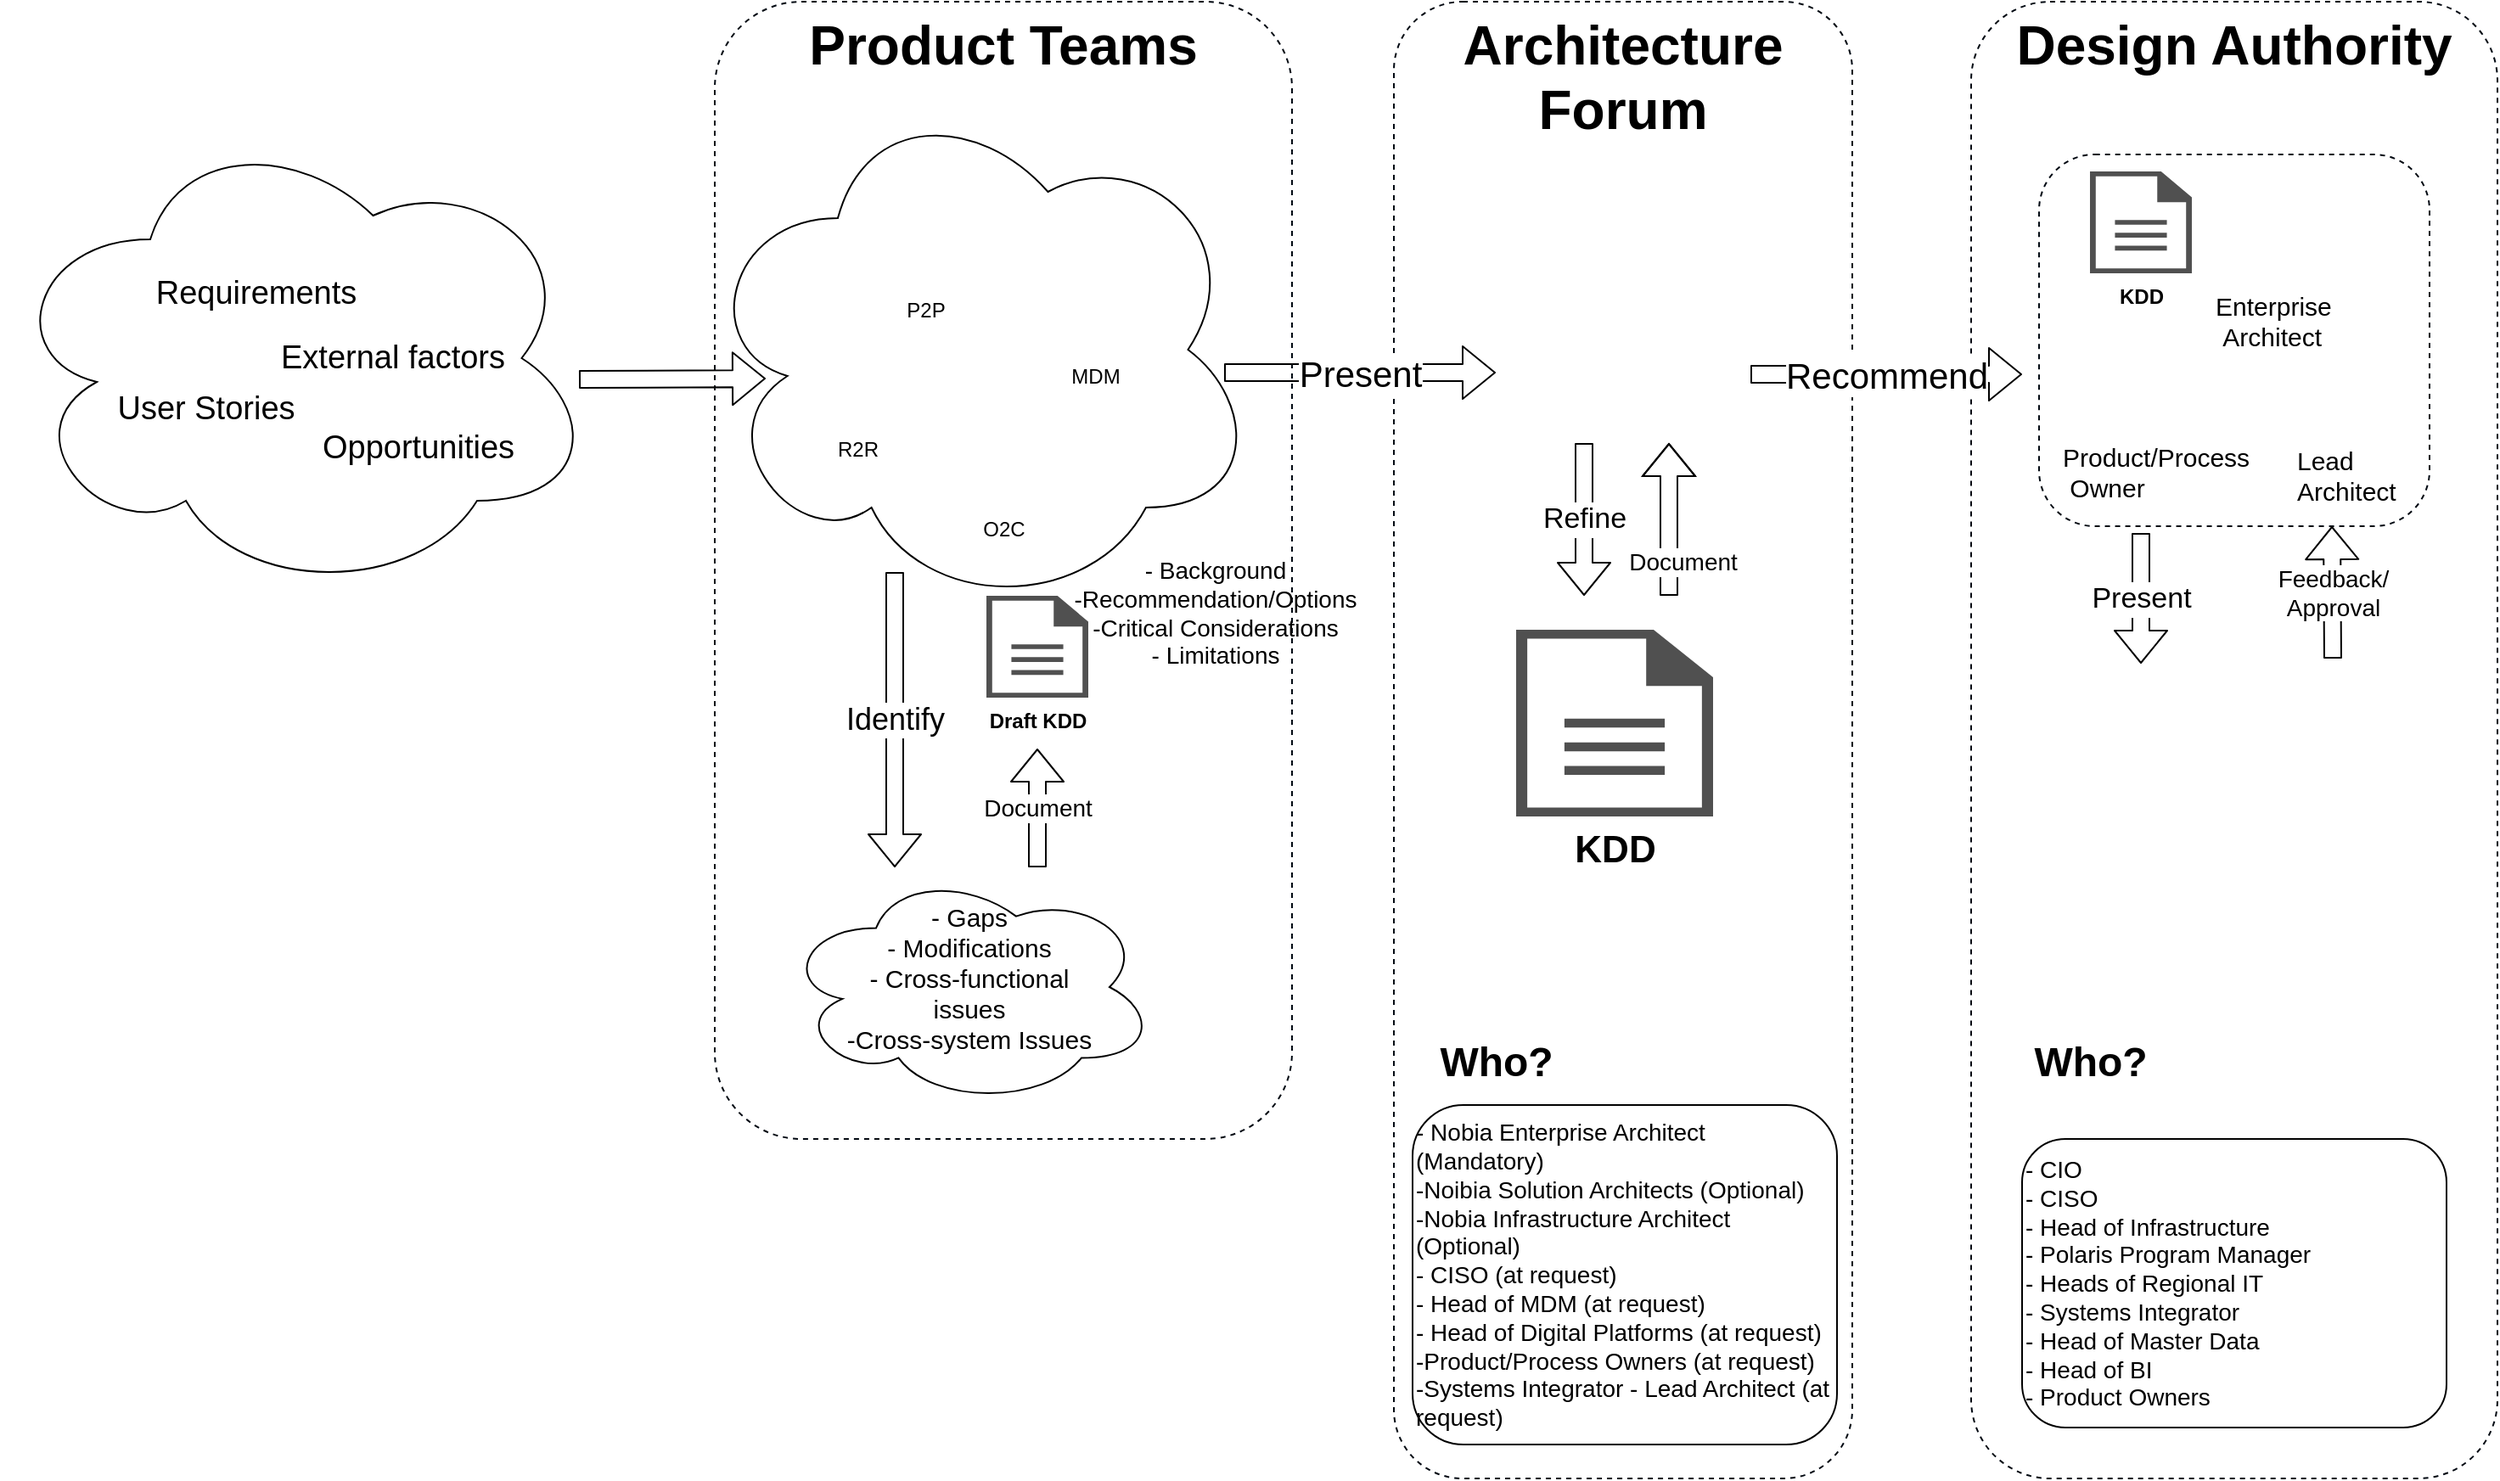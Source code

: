 <mxfile version="13.9.6" type="github" pages="7">
  <diagram id="p20fMa0RP09D1RsRWbcO" name="Overall">
    <mxGraphModel dx="2249" dy="774" grid="1" gridSize="10" guides="1" tooltips="1" connect="1" arrows="1" fold="1" page="1" pageScale="1" pageWidth="827" pageHeight="1169" math="0" shadow="0">
      <root>
        <mxCell id="0" />
        <mxCell id="1" parent="0" />
        <mxCell id="c99tLSHFBEvujxyDnCjj-26" value="&lt;b&gt;Design Authority&lt;br&gt;&lt;/b&gt;" style="rounded=1;whiteSpace=wrap;html=1;verticalAlign=top;strokeWidth=1;strokeColor=#020912;dashed=1;fontSize=32;" parent="1" vertex="1">
          <mxGeometry x="740" y="10" width="310" height="870" as="geometry" />
        </mxCell>
        <mxCell id="ARf_2Hbt-9Ad1JEPtJ1I-11" value="&lt;b&gt;&lt;br&gt;&lt;/b&gt;" style="rounded=1;whiteSpace=wrap;html=1;verticalAlign=top;strokeWidth=1;strokeColor=#020912;dashed=1;fontSize=32;" parent="1" vertex="1">
          <mxGeometry x="780" y="100" width="230" height="219" as="geometry" />
        </mxCell>
        <mxCell id="c99tLSHFBEvujxyDnCjj-24" value="&lt;b&gt;Product Teams&lt;/b&gt;" style="rounded=1;whiteSpace=wrap;html=1;verticalAlign=top;strokeWidth=1;strokeColor=#020912;dashed=1;fontSize=32;" parent="1" vertex="1">
          <mxGeometry y="10" width="340" height="670" as="geometry" />
        </mxCell>
        <mxCell id="c99tLSHFBEvujxyDnCjj-37" value="" style="ellipse;shape=cloud;whiteSpace=wrap;html=1;" parent="1" vertex="1">
          <mxGeometry x="40" y="521" width="220" height="139" as="geometry" />
        </mxCell>
        <mxCell id="c99tLSHFBEvujxyDnCjj-33" value="" style="ellipse;shape=cloud;whiteSpace=wrap;html=1;" parent="1" vertex="1">
          <mxGeometry x="-420" y="80" width="350" height="280" as="geometry" />
        </mxCell>
        <mxCell id="c99tLSHFBEvujxyDnCjj-25" value="&lt;b&gt;Architecture&lt;br&gt;Forum&lt;br&gt;&lt;/b&gt;" style="rounded=1;whiteSpace=wrap;html=1;verticalAlign=top;strokeWidth=1;strokeColor=#020912;dashed=1;fontSize=32;" parent="1" vertex="1">
          <mxGeometry x="400" y="10" width="270" height="870" as="geometry" />
        </mxCell>
        <mxCell id="c99tLSHFBEvujxyDnCjj-20" value="" style="ellipse;shape=cloud;whiteSpace=wrap;html=1;" parent="1" vertex="1">
          <mxGeometry x="-10" y="60" width="330" height="310" as="geometry" />
        </mxCell>
        <mxCell id="c99tLSHFBEvujxyDnCjj-5" value="P2P" style="shape=image;html=1;verticalAlign=top;verticalLabelPosition=bottom;labelBackgroundColor=#ffffff;imageAspect=0;aspect=fixed;image=https://cdn4.iconfinder.com/data/icons/business-660/512/17_team_group_meeting_business-128.png" parent="1" vertex="1">
          <mxGeometry x="90" y="110" width="68" height="68" as="geometry" />
        </mxCell>
        <mxCell id="c99tLSHFBEvujxyDnCjj-7" value="MDM" style="shape=image;html=1;verticalAlign=top;verticalLabelPosition=bottom;labelBackgroundColor=#ffffff;imageAspect=0;aspect=fixed;image=https://cdn4.iconfinder.com/data/icons/business-660/512/17_team_group_meeting_business-128.png" parent="1" vertex="1">
          <mxGeometry x="190" y="149" width="68" height="68" as="geometry" />
        </mxCell>
        <mxCell id="c99tLSHFBEvujxyDnCjj-8" value="O2C" style="shape=image;html=1;verticalAlign=top;verticalLabelPosition=bottom;labelBackgroundColor=#ffffff;imageAspect=0;aspect=fixed;image=https://cdn4.iconfinder.com/data/icons/business-660/512/17_team_group_meeting_business-128.png" parent="1" vertex="1">
          <mxGeometry x="136" y="239" width="68" height="68" as="geometry" />
        </mxCell>
        <mxCell id="c99tLSHFBEvujxyDnCjj-9" value="" style="shape=image;html=1;verticalAlign=top;verticalLabelPosition=bottom;labelBackgroundColor=#ffffff;imageAspect=0;aspect=fixed;image=https://cdn2.iconfinder.com/data/icons/entrepreneur-solid-high-risk-high-return/512/Teamwork-128.png" parent="1" vertex="1">
          <mxGeometry x="472" y="132" width="128" height="128" as="geometry" />
        </mxCell>
        <mxCell id="c99tLSHFBEvujxyDnCjj-12" value="Present" style="shape=flexArrow;endArrow=classic;html=1;fontSize=21;" parent="1" edge="1">
          <mxGeometry width="50" height="50" relative="1" as="geometry">
            <mxPoint x="300" y="228.5" as="sourcePoint" />
            <mxPoint x="460" y="228.5" as="targetPoint" />
          </mxGeometry>
        </mxCell>
        <mxCell id="c99tLSHFBEvujxyDnCjj-14" value="" style="shape=image;html=1;verticalAlign=top;verticalLabelPosition=bottom;labelBackgroundColor=#ffffff;imageAspect=0;aspect=fixed;image=https://cdn4.iconfinder.com/data/icons/business-660/512/12_meeting_business_office_team-128.png" parent="1" vertex="1">
          <mxGeometry x="800" y="400" width="190" height="190" as="geometry" />
        </mxCell>
        <mxCell id="c99tLSHFBEvujxyDnCjj-15" value="Recommend" style="shape=flexArrow;endArrow=classic;html=1;fontSize=21;" parent="1" edge="1">
          <mxGeometry width="50" height="50" relative="1" as="geometry">
            <mxPoint x="610" y="229.5" as="sourcePoint" />
            <mxPoint x="770" y="229.5" as="targetPoint" />
          </mxGeometry>
        </mxCell>
        <mxCell id="c99tLSHFBEvujxyDnCjj-21" value="R2R" style="shape=image;html=1;verticalAlign=top;verticalLabelPosition=bottom;labelBackgroundColor=#ffffff;imageAspect=0;aspect=fixed;image=https://cdn4.iconfinder.com/data/icons/business-660/512/17_team_group_meeting_business-128.png" parent="1" vertex="1">
          <mxGeometry x="50" y="192" width="68" height="68" as="geometry" />
        </mxCell>
        <mxCell id="c99tLSHFBEvujxyDnCjj-28" value="- Gaps&lt;br style=&quot;font-size: 15px&quot;&gt;- Modifications&lt;br style=&quot;font-size: 15px&quot;&gt;- Cross-functional issues&lt;br&gt;-Cross-system Issues" style="text;html=1;strokeColor=none;fillColor=none;align=center;verticalAlign=middle;whiteSpace=wrap;rounded=0;fontSize=15;" parent="1" vertex="1">
          <mxGeometry x="70" y="567" width="160" height="35" as="geometry" />
        </mxCell>
        <mxCell id="c99tLSHFBEvujxyDnCjj-29" value="" style="shape=flexArrow;endArrow=classic;html=1;" parent="1" edge="1">
          <mxGeometry width="50" height="50" relative="1" as="geometry">
            <mxPoint x="-80" y="232.5" as="sourcePoint" />
            <mxPoint x="30" y="232" as="targetPoint" />
          </mxGeometry>
        </mxCell>
        <mxCell id="c99tLSHFBEvujxyDnCjj-30" value="Requirements" style="text;html=1;strokeColor=none;fillColor=none;align=center;verticalAlign=middle;whiteSpace=wrap;rounded=0;fontSize=19;" parent="1" vertex="1">
          <mxGeometry x="-290" y="172" width="40" height="20" as="geometry" />
        </mxCell>
        <mxCell id="c99tLSHFBEvujxyDnCjj-34" value="Opportunities" style="text;html=1;align=center;verticalAlign=middle;resizable=0;points=[];autosize=1;fontSize=19;" parent="1" vertex="1">
          <mxGeometry x="-240" y="258" width="130" height="30" as="geometry" />
        </mxCell>
        <mxCell id="c99tLSHFBEvujxyDnCjj-35" value="User Stories" style="text;html=1;align=center;verticalAlign=middle;resizable=0;points=[];autosize=1;fontSize=19;" parent="1" vertex="1">
          <mxGeometry x="-360" y="235" width="120" height="30" as="geometry" />
        </mxCell>
        <mxCell id="c99tLSHFBEvujxyDnCjj-36" value="External factors" style="text;html=1;align=center;verticalAlign=middle;resizable=0;points=[];autosize=1;fontSize=19;" parent="1" vertex="1">
          <mxGeometry x="-265" y="205" width="150" height="30" as="geometry" />
        </mxCell>
        <mxCell id="c99tLSHFBEvujxyDnCjj-40" value="Identify" style="shape=flexArrow;endArrow=classic;html=1;fontSize=18;" parent="1" edge="1">
          <mxGeometry width="50" height="50" relative="1" as="geometry">
            <mxPoint x="106" y="346" as="sourcePoint" />
            <mxPoint x="106" y="520" as="targetPoint" />
          </mxGeometry>
        </mxCell>
        <mxCell id="c99tLSHFBEvujxyDnCjj-44" value="Document" style="shape=flexArrow;endArrow=classic;html=1;fontSize=14;" parent="1" edge="1">
          <mxGeometry width="50" height="50" relative="1" as="geometry">
            <mxPoint x="190" y="520" as="sourcePoint" />
            <mxPoint x="190" y="450" as="targetPoint" />
          </mxGeometry>
        </mxCell>
        <mxCell id="c99tLSHFBEvujxyDnCjj-50" value="&lt;b&gt;Draft KDD&lt;/b&gt;" style="pointerEvents=1;shadow=0;dashed=0;html=1;strokeColor=none;fillColor=#505050;labelPosition=center;verticalLabelPosition=bottom;verticalAlign=top;outlineConnect=0;align=center;shape=mxgraph.office.concepts.document;" parent="1" vertex="1">
          <mxGeometry x="160" y="360" width="60" height="60" as="geometry" />
        </mxCell>
        <mxCell id="c99tLSHFBEvujxyDnCjj-51" value="Refine" style="shape=flexArrow;endArrow=classic;html=1;fontSize=17;" parent="1" edge="1">
          <mxGeometry width="50" height="50" relative="1" as="geometry">
            <mxPoint x="512" y="270" as="sourcePoint" />
            <mxPoint x="512" y="360" as="targetPoint" />
          </mxGeometry>
        </mxCell>
        <mxCell id="c99tLSHFBEvujxyDnCjj-54" value="Document" style="shape=flexArrow;endArrow=classic;html=1;fontSize=14;" parent="1" edge="1">
          <mxGeometry x="-0.333" y="-13" width="50" height="50" relative="1" as="geometry">
            <mxPoint x="562" y="360" as="sourcePoint" />
            <mxPoint x="562" y="270" as="targetPoint" />
            <Array as="points">
              <mxPoint x="562" y="330" />
            </Array>
            <mxPoint x="-5" y="10" as="offset" />
          </mxGeometry>
        </mxCell>
        <mxCell id="ARf_2Hbt-9Ad1JEPtJ1I-3" value="- Background&lt;br style=&quot;font-size: 14px;&quot;&gt;-Recommendation/Options&lt;br style=&quot;font-size: 14px;&quot;&gt;-Critical Considerations&lt;br style=&quot;font-size: 14px;&quot;&gt;- Limitations" style="text;html=1;strokeColor=none;fillColor=none;align=center;verticalAlign=middle;whiteSpace=wrap;rounded=0;fontSize=14;" parent="1" vertex="1">
          <mxGeometry x="200" y="360" width="190" height="20" as="geometry" />
        </mxCell>
        <mxCell id="ARf_2Hbt-9Ad1JEPtJ1I-4" value="&lt;b style=&quot;font-size: 22px;&quot;&gt;KDD&lt;/b&gt;" style="pointerEvents=1;shadow=0;dashed=0;html=1;strokeColor=none;fillColor=#505050;labelPosition=center;verticalLabelPosition=bottom;verticalAlign=top;outlineConnect=0;align=center;shape=mxgraph.office.concepts.document;fontSize=22;" parent="1" vertex="1">
          <mxGeometry x="472" y="380" width="116" height="110" as="geometry" />
        </mxCell>
        <mxCell id="ARf_2Hbt-9Ad1JEPtJ1I-7" value="Product/Process&lt;br style=&quot;font-size: 15px;&quot;&gt;&amp;nbsp;Owner" style="shape=image;html=1;verticalAlign=top;verticalLabelPosition=bottom;labelBackgroundColor=#ffffff;imageAspect=0;aspect=fixed;image=https://cdn2.iconfinder.com/data/icons/people-80/96/Picture22-128.png;align=left;fontSize=15;" parent="1" vertex="1">
          <mxGeometry x="792" y="195" width="68" height="68" as="geometry" />
        </mxCell>
        <mxCell id="ARf_2Hbt-9Ad1JEPtJ1I-8" value="Lead&lt;br style=&quot;font-size: 15px;&quot;&gt;Architect" style="shape=image;html=1;verticalAlign=top;verticalLabelPosition=bottom;labelBackgroundColor=#ffffff;imageAspect=0;aspect=fixed;image=https://cdn2.iconfinder.com/data/icons/people-80/96/Picture22-128.png;align=left;fontSize=15;" parent="1" vertex="1">
          <mxGeometry x="930" y="197" width="68" height="68" as="geometry" />
        </mxCell>
        <mxCell id="ARf_2Hbt-9Ad1JEPtJ1I-9" value="&lt;b&gt;KDD&lt;/b&gt;" style="pointerEvents=1;shadow=0;dashed=0;html=1;strokeColor=none;fillColor=#505050;labelPosition=center;verticalLabelPosition=bottom;verticalAlign=top;outlineConnect=0;align=center;shape=mxgraph.office.concepts.document;" parent="1" vertex="1">
          <mxGeometry x="810" y="110" width="60" height="60" as="geometry" />
        </mxCell>
        <mxCell id="ARf_2Hbt-9Ad1JEPtJ1I-12" value="Present" style="shape=flexArrow;endArrow=classic;html=1;fontSize=17;" parent="1" edge="1">
          <mxGeometry width="50" height="50" relative="1" as="geometry">
            <mxPoint x="840" y="323" as="sourcePoint" />
            <mxPoint x="840" y="400" as="targetPoint" />
          </mxGeometry>
        </mxCell>
        <mxCell id="ARf_2Hbt-9Ad1JEPtJ1I-13" value="Feedback/&lt;br&gt;Approval" style="shape=flexArrow;endArrow=classic;html=1;entryX=0.75;entryY=1;entryDx=0;entryDy=0;fontSize=14;" parent="1" target="ARf_2Hbt-9Ad1JEPtJ1I-11" edge="1">
          <mxGeometry width="50" height="50" relative="1" as="geometry">
            <mxPoint x="953" y="397" as="sourcePoint" />
            <mxPoint x="850" y="410" as="targetPoint" />
          </mxGeometry>
        </mxCell>
        <mxCell id="0OhkkFMMhTjVs_0uCOOg-1" value="Enterprise&lt;br&gt;&amp;nbsp;Architect" style="shape=image;html=1;verticalAlign=top;verticalLabelPosition=bottom;labelBackgroundColor=#ffffff;imageAspect=0;aspect=fixed;image=https://cdn2.iconfinder.com/data/icons/people-80/96/Picture22-128.png;align=left;fontSize=15;" parent="1" vertex="1">
          <mxGeometry x="882" y="106" width="68" height="68" as="geometry" />
        </mxCell>
        <mxCell id="0OhkkFMMhTjVs_0uCOOg-2" value="- Nobia Enterprise Architect (Mandatory)&lt;br&gt;-Noibia Solution Architects (Optional)&lt;br&gt;-Nobia Infrastructure Architect (Optional)&lt;br&gt;- CISO (at request)&lt;br&gt;- Head of MDM (at request)&lt;br&gt;- Head of Digital Platforms (at request)&lt;br&gt;-Product/Process Owners (at request)&lt;br&gt;-Systems Integrator - Lead Architect (at request)" style="rounded=1;whiteSpace=wrap;html=1;fontSize=14;align=left;" parent="1" vertex="1">
          <mxGeometry x="411" y="660" width="250" height="200" as="geometry" />
        </mxCell>
        <mxCell id="0OhkkFMMhTjVs_0uCOOg-3" value="Who?" style="text;html=1;align=center;verticalAlign=middle;resizable=0;points=[];autosize=1;fontSize=24;fontStyle=1" parent="1" vertex="1">
          <mxGeometry x="420" y="620" width="80" height="30" as="geometry" />
        </mxCell>
        <mxCell id="0OhkkFMMhTjVs_0uCOOg-4" value="- CIO&lt;br&gt;- CISO&amp;nbsp;&lt;br&gt;- Head of Infrastructure&lt;br&gt;- Polaris Program Manager&lt;br&gt;- Heads of Regional IT&lt;br&gt;- Systems Integrator&lt;br&gt;- Head of Master Data&lt;br&gt;- Head of BI&lt;br&gt;- Product Owners" style="rounded=1;whiteSpace=wrap;html=1;fontSize=14;align=left;" parent="1" vertex="1">
          <mxGeometry x="770" y="680" width="250" height="170" as="geometry" />
        </mxCell>
        <mxCell id="0OhkkFMMhTjVs_0uCOOg-5" value="Who?" style="text;html=1;align=center;verticalAlign=middle;resizable=0;points=[];autosize=1;fontSize=24;fontStyle=1" parent="1" vertex="1">
          <mxGeometry x="770" y="620" width="80" height="30" as="geometry" />
        </mxCell>
      </root>
    </mxGraphModel>
  </diagram>
  <diagram name="DA" id="npPlVVGVC8gvojWzI7Bi">
    <mxGraphModel dx="1422" dy="774" grid="1" gridSize="10" guides="1" tooltips="1" connect="1" arrows="1" fold="1" page="1" pageScale="1" pageWidth="827" pageHeight="1169" math="0" shadow="0">
      <root>
        <mxCell id="90E6TClhRa6mLpljwidf-0" />
        <mxCell id="90E6TClhRa6mLpljwidf-1" parent="90E6TClhRa6mLpljwidf-0" />
        <mxCell id="90E6TClhRa6mLpljwidf-2" value="&lt;b&gt;Design Authority&lt;br&gt;&lt;/b&gt;" style="rounded=1;whiteSpace=wrap;html=1;verticalAlign=top;strokeWidth=1;strokeColor=#020912;dashed=1;fontSize=32;" vertex="1" parent="90E6TClhRa6mLpljwidf-1">
          <mxGeometry x="740" y="10" width="310" height="870" as="geometry" />
        </mxCell>
        <mxCell id="90E6TClhRa6mLpljwidf-3" value="&lt;b&gt;&lt;br&gt;&lt;/b&gt;" style="rounded=1;whiteSpace=wrap;html=1;verticalAlign=top;strokeWidth=1;strokeColor=#020912;dashed=1;fontSize=32;" vertex="1" parent="90E6TClhRa6mLpljwidf-1">
          <mxGeometry x="780" y="100" width="230" height="219" as="geometry" />
        </mxCell>
        <mxCell id="90E6TClhRa6mLpljwidf-7" value="&lt;b&gt;Architecture&lt;br&gt;Forum&lt;br&gt;&lt;/b&gt;" style="rounded=1;whiteSpace=wrap;html=1;verticalAlign=top;strokeWidth=1;strokeColor=#020912;dashed=1;fontSize=32;" vertex="1" parent="90E6TClhRa6mLpljwidf-1">
          <mxGeometry x="400" y="10" width="270" height="300" as="geometry" />
        </mxCell>
        <mxCell id="90E6TClhRa6mLpljwidf-12" value="" style="shape=image;html=1;verticalAlign=top;verticalLabelPosition=bottom;labelBackgroundColor=#ffffff;imageAspect=0;aspect=fixed;image=https://cdn2.iconfinder.com/data/icons/entrepreneur-solid-high-risk-high-return/512/Teamwork-128.png" vertex="1" parent="90E6TClhRa6mLpljwidf-1">
          <mxGeometry x="472" y="132" width="128" height="128" as="geometry" />
        </mxCell>
        <mxCell id="90E6TClhRa6mLpljwidf-14" value="" style="shape=image;html=1;verticalAlign=top;verticalLabelPosition=bottom;labelBackgroundColor=#ffffff;imageAspect=0;aspect=fixed;image=https://cdn4.iconfinder.com/data/icons/business-660/512/12_meeting_business_office_team-128.png" vertex="1" parent="90E6TClhRa6mLpljwidf-1">
          <mxGeometry x="800" y="400" width="190" height="190" as="geometry" />
        </mxCell>
        <mxCell id="90E6TClhRa6mLpljwidf-15" value="Recommend" style="shape=flexArrow;endArrow=classic;html=1;fontSize=21;" edge="1" parent="90E6TClhRa6mLpljwidf-1">
          <mxGeometry width="50" height="50" relative="1" as="geometry">
            <mxPoint x="610" y="229.5" as="sourcePoint" />
            <mxPoint x="770" y="229.5" as="targetPoint" />
          </mxGeometry>
        </mxCell>
        <mxCell id="90E6TClhRa6mLpljwidf-30" value="Product/Process&lt;br style=&quot;font-size: 15px;&quot;&gt;&amp;nbsp;Owner" style="shape=image;html=1;verticalAlign=top;verticalLabelPosition=bottom;labelBackgroundColor=#ffffff;imageAspect=0;aspect=fixed;image=https://cdn2.iconfinder.com/data/icons/people-80/96/Picture22-128.png;align=left;fontSize=15;" vertex="1" parent="90E6TClhRa6mLpljwidf-1">
          <mxGeometry x="792" y="195" width="68" height="68" as="geometry" />
        </mxCell>
        <mxCell id="90E6TClhRa6mLpljwidf-31" value="Lead&lt;br style=&quot;font-size: 15px;&quot;&gt;Architect" style="shape=image;html=1;verticalAlign=top;verticalLabelPosition=bottom;labelBackgroundColor=#ffffff;imageAspect=0;aspect=fixed;image=https://cdn2.iconfinder.com/data/icons/people-80/96/Picture22-128.png;align=left;fontSize=15;" vertex="1" parent="90E6TClhRa6mLpljwidf-1">
          <mxGeometry x="930" y="197" width="68" height="68" as="geometry" />
        </mxCell>
        <mxCell id="90E6TClhRa6mLpljwidf-32" value="&lt;b&gt;KDD&lt;/b&gt;" style="pointerEvents=1;shadow=0;dashed=0;html=1;strokeColor=none;fillColor=#505050;labelPosition=center;verticalLabelPosition=bottom;verticalAlign=top;outlineConnect=0;align=center;shape=mxgraph.office.concepts.document;" vertex="1" parent="90E6TClhRa6mLpljwidf-1">
          <mxGeometry x="810" y="110" width="60" height="60" as="geometry" />
        </mxCell>
        <mxCell id="90E6TClhRa6mLpljwidf-33" value="Present" style="shape=flexArrow;endArrow=classic;html=1;fontSize=17;" edge="1" parent="90E6TClhRa6mLpljwidf-1">
          <mxGeometry width="50" height="50" relative="1" as="geometry">
            <mxPoint x="840" y="323" as="sourcePoint" />
            <mxPoint x="840" y="400" as="targetPoint" />
          </mxGeometry>
        </mxCell>
        <mxCell id="90E6TClhRa6mLpljwidf-34" value="Feedback/&lt;br&gt;Approval" style="shape=flexArrow;endArrow=classic;html=1;entryX=0.75;entryY=1;entryDx=0;entryDy=0;fontSize=14;" edge="1" parent="90E6TClhRa6mLpljwidf-1" target="90E6TClhRa6mLpljwidf-3">
          <mxGeometry width="50" height="50" relative="1" as="geometry">
            <mxPoint x="953" y="397" as="sourcePoint" />
            <mxPoint x="850" y="410" as="targetPoint" />
          </mxGeometry>
        </mxCell>
        <mxCell id="90E6TClhRa6mLpljwidf-35" value="Enterprise&lt;br&gt;&amp;nbsp;Architect" style="shape=image;html=1;verticalAlign=top;verticalLabelPosition=bottom;labelBackgroundColor=#ffffff;imageAspect=0;aspect=fixed;image=https://cdn2.iconfinder.com/data/icons/people-80/96/Picture22-128.png;align=left;fontSize=15;" vertex="1" parent="90E6TClhRa6mLpljwidf-1">
          <mxGeometry x="882" y="106" width="68" height="68" as="geometry" />
        </mxCell>
        <mxCell id="90E6TClhRa6mLpljwidf-38" value="- CIO&lt;br&gt;- CISO&amp;nbsp;&lt;br&gt;- Head of Infrastructure&lt;br&gt;- Polaris Program Manager&lt;br&gt;- Heads of Regional IT&lt;br&gt;- Systems Integrator&lt;br&gt;- Head of Master Data&lt;br&gt;- Head of BI&lt;br&gt;- Product Owners" style="rounded=1;whiteSpace=wrap;html=1;fontSize=14;align=left;" vertex="1" parent="90E6TClhRa6mLpljwidf-1">
          <mxGeometry x="770" y="680" width="250" height="170" as="geometry" />
        </mxCell>
        <mxCell id="90E6TClhRa6mLpljwidf-39" value="Who?" style="text;html=1;align=center;verticalAlign=middle;resizable=0;points=[];autosize=1;fontSize=24;fontStyle=1" vertex="1" parent="90E6TClhRa6mLpljwidf-1">
          <mxGeometry x="770" y="620" width="80" height="30" as="geometry" />
        </mxCell>
      </root>
    </mxGraphModel>
  </diagram>
  <diagram name="Architecture Forum" id="BOitVH5EG3pJBqvGLq6d">
    <mxGraphModel dx="2249" dy="774" grid="1" gridSize="10" guides="1" tooltips="1" connect="1" arrows="1" fold="1" page="1" pageScale="1" pageWidth="827" pageHeight="1169" math="0" shadow="0">
      <root>
        <mxCell id="QH_epvFOXvMfQ3F0n1xM-0" />
        <mxCell id="QH_epvFOXvMfQ3F0n1xM-1" parent="QH_epvFOXvMfQ3F0n1xM-0" />
        <mxCell id="QH_epvFOXvMfQ3F0n1xM-4" value="&lt;b&gt;Product Teams&lt;/b&gt;" style="rounded=1;whiteSpace=wrap;html=1;verticalAlign=top;strokeWidth=1;strokeColor=#020912;dashed=1;fontSize=32;" vertex="1" parent="QH_epvFOXvMfQ3F0n1xM-1">
          <mxGeometry y="10" width="340" height="400" as="geometry" />
        </mxCell>
        <mxCell id="QH_epvFOXvMfQ3F0n1xM-7" value="&lt;b&gt;Architecture&lt;br&gt;Forum&lt;br&gt;&lt;/b&gt;" style="rounded=1;whiteSpace=wrap;html=1;verticalAlign=top;strokeWidth=1;strokeColor=#020912;dashed=1;fontSize=32;" vertex="1" parent="QH_epvFOXvMfQ3F0n1xM-1">
          <mxGeometry x="400" y="10" width="270" height="790" as="geometry" />
        </mxCell>
        <mxCell id="QH_epvFOXvMfQ3F0n1xM-8" value="" style="ellipse;shape=cloud;whiteSpace=wrap;html=1;" vertex="1" parent="QH_epvFOXvMfQ3F0n1xM-1">
          <mxGeometry x="-10" y="60" width="330" height="310" as="geometry" />
        </mxCell>
        <mxCell id="QH_epvFOXvMfQ3F0n1xM-9" value="P2P" style="shape=image;html=1;verticalAlign=top;verticalLabelPosition=bottom;labelBackgroundColor=#ffffff;imageAspect=0;aspect=fixed;image=https://cdn4.iconfinder.com/data/icons/business-660/512/17_team_group_meeting_business-128.png" vertex="1" parent="QH_epvFOXvMfQ3F0n1xM-1">
          <mxGeometry x="90" y="110" width="68" height="68" as="geometry" />
        </mxCell>
        <mxCell id="QH_epvFOXvMfQ3F0n1xM-10" value="MDM" style="shape=image;html=1;verticalAlign=top;verticalLabelPosition=bottom;labelBackgroundColor=#ffffff;imageAspect=0;aspect=fixed;image=https://cdn4.iconfinder.com/data/icons/business-660/512/17_team_group_meeting_business-128.png" vertex="1" parent="QH_epvFOXvMfQ3F0n1xM-1">
          <mxGeometry x="190" y="149" width="68" height="68" as="geometry" />
        </mxCell>
        <mxCell id="QH_epvFOXvMfQ3F0n1xM-11" value="O2C" style="shape=image;html=1;verticalAlign=top;verticalLabelPosition=bottom;labelBackgroundColor=#ffffff;imageAspect=0;aspect=fixed;image=https://cdn4.iconfinder.com/data/icons/business-660/512/17_team_group_meeting_business-128.png" vertex="1" parent="QH_epvFOXvMfQ3F0n1xM-1">
          <mxGeometry x="136" y="239" width="68" height="68" as="geometry" />
        </mxCell>
        <mxCell id="QH_epvFOXvMfQ3F0n1xM-12" value="" style="shape=image;html=1;verticalAlign=top;verticalLabelPosition=bottom;labelBackgroundColor=#ffffff;imageAspect=0;aspect=fixed;image=https://cdn2.iconfinder.com/data/icons/entrepreneur-solid-high-risk-high-return/512/Teamwork-128.png" vertex="1" parent="QH_epvFOXvMfQ3F0n1xM-1">
          <mxGeometry x="472" y="132" width="128" height="128" as="geometry" />
        </mxCell>
        <mxCell id="QH_epvFOXvMfQ3F0n1xM-13" value="Present" style="shape=flexArrow;endArrow=classic;html=1;fontSize=21;" edge="1" parent="QH_epvFOXvMfQ3F0n1xM-1">
          <mxGeometry width="50" height="50" relative="1" as="geometry">
            <mxPoint x="300" y="228.5" as="sourcePoint" />
            <mxPoint x="460" y="228.5" as="targetPoint" />
          </mxGeometry>
        </mxCell>
        <mxCell id="QH_epvFOXvMfQ3F0n1xM-16" value="R2R" style="shape=image;html=1;verticalAlign=top;verticalLabelPosition=bottom;labelBackgroundColor=#ffffff;imageAspect=0;aspect=fixed;image=https://cdn4.iconfinder.com/data/icons/business-660/512/17_team_group_meeting_business-128.png" vertex="1" parent="QH_epvFOXvMfQ3F0n1xM-1">
          <mxGeometry x="50" y="192" width="68" height="68" as="geometry" />
        </mxCell>
        <mxCell id="QH_epvFOXvMfQ3F0n1xM-25" value="&lt;b&gt;Draft KDD&lt;/b&gt;" style="pointerEvents=1;shadow=0;dashed=0;html=1;strokeColor=none;fillColor=#505050;labelPosition=center;verticalLabelPosition=bottom;verticalAlign=top;outlineConnect=0;align=center;shape=mxgraph.office.concepts.document;" vertex="1" parent="QH_epvFOXvMfQ3F0n1xM-1">
          <mxGeometry x="300" y="137" width="60" height="60" as="geometry" />
        </mxCell>
        <mxCell id="QH_epvFOXvMfQ3F0n1xM-26" value="Refine" style="shape=flexArrow;endArrow=classic;html=1;fontSize=17;" edge="1" parent="QH_epvFOXvMfQ3F0n1xM-1">
          <mxGeometry width="50" height="50" relative="1" as="geometry">
            <mxPoint x="512" y="270" as="sourcePoint" />
            <mxPoint x="512" y="360" as="targetPoint" />
          </mxGeometry>
        </mxCell>
        <mxCell id="QH_epvFOXvMfQ3F0n1xM-27" value="Document" style="shape=flexArrow;endArrow=classic;html=1;fontSize=14;" edge="1" parent="QH_epvFOXvMfQ3F0n1xM-1">
          <mxGeometry x="-0.333" y="-13" width="50" height="50" relative="1" as="geometry">
            <mxPoint x="562" y="360" as="sourcePoint" />
            <mxPoint x="562" y="270" as="targetPoint" />
            <Array as="points">
              <mxPoint x="562" y="330" />
            </Array>
            <mxPoint x="-5" y="10" as="offset" />
          </mxGeometry>
        </mxCell>
        <mxCell id="QH_epvFOXvMfQ3F0n1xM-29" value="&lt;b style=&quot;font-size: 22px;&quot;&gt;KDD&lt;/b&gt;" style="pointerEvents=1;shadow=0;dashed=0;html=1;strokeColor=none;fillColor=#505050;labelPosition=center;verticalLabelPosition=bottom;verticalAlign=top;outlineConnect=0;align=center;shape=mxgraph.office.concepts.document;fontSize=22;" vertex="1" parent="QH_epvFOXvMfQ3F0n1xM-1">
          <mxGeometry x="472" y="380" width="116" height="110" as="geometry" />
        </mxCell>
        <mxCell id="QH_epvFOXvMfQ3F0n1xM-36" value="- Nobia Enterprise Architect (Mandatory)&lt;br&gt;-Noibia Solution Architects (Optional)&lt;br&gt;-Nobia Infrastructure Architect (Optional)&lt;br&gt;- CISO (at request)&lt;br&gt;- Head of MDM (at request)&lt;br&gt;- Head of Digital Platforms (at request)&lt;br&gt;-Product/Process Owners (at request)&lt;br&gt;-Systems Integrator - Lead Architect (at request)" style="rounded=1;whiteSpace=wrap;html=1;fontSize=14;align=left;" vertex="1" parent="QH_epvFOXvMfQ3F0n1xM-1">
          <mxGeometry x="410" y="570" width="250" height="200" as="geometry" />
        </mxCell>
        <mxCell id="QH_epvFOXvMfQ3F0n1xM-37" value="Who?" style="text;html=1;align=center;verticalAlign=middle;resizable=0;points=[];autosize=1;fontSize=24;fontStyle=1" vertex="1" parent="QH_epvFOXvMfQ3F0n1xM-1">
          <mxGeometry x="414" y="530" width="80" height="30" as="geometry" />
        </mxCell>
      </root>
    </mxGraphModel>
  </diagram>
  <diagram name="Product Teams" id="099WtRSie5R1-pHzUrGq">
    <mxGraphModel dx="2489" dy="774" grid="1" gridSize="10" guides="1" tooltips="1" connect="1" arrows="1" fold="1" page="1" pageScale="1" pageWidth="827" pageHeight="1169" math="0" shadow="0">
      <root>
        <mxCell id="w9mMeY8VKFgYGcu_L2-A-0" />
        <mxCell id="w9mMeY8VKFgYGcu_L2-A-1" parent="w9mMeY8VKFgYGcu_L2-A-0" />
        <mxCell id="w9mMeY8VKFgYGcu_L2-A-4" value="&lt;b&gt;Product Teams&lt;/b&gt;" style="rounded=1;whiteSpace=wrap;html=1;verticalAlign=top;strokeWidth=1;strokeColor=#020912;dashed=1;fontSize=32;" vertex="1" parent="w9mMeY8VKFgYGcu_L2-A-1">
          <mxGeometry y="10" width="340" height="670" as="geometry" />
        </mxCell>
        <mxCell id="w9mMeY8VKFgYGcu_L2-A-8" value="" style="ellipse;shape=cloud;whiteSpace=wrap;html=1;" vertex="1" parent="w9mMeY8VKFgYGcu_L2-A-1">
          <mxGeometry x="-10" y="60" width="330" height="310" as="geometry" />
        </mxCell>
        <mxCell id="w9mMeY8VKFgYGcu_L2-A-9" value="P2P" style="shape=image;html=1;verticalAlign=top;verticalLabelPosition=bottom;labelBackgroundColor=#ffffff;imageAspect=0;aspect=fixed;image=https://cdn4.iconfinder.com/data/icons/business-660/512/17_team_group_meeting_business-128.png" vertex="1" parent="w9mMeY8VKFgYGcu_L2-A-1">
          <mxGeometry x="90" y="110" width="68" height="68" as="geometry" />
        </mxCell>
        <mxCell id="w9mMeY8VKFgYGcu_L2-A-10" value="MDM" style="shape=image;html=1;verticalAlign=top;verticalLabelPosition=bottom;labelBackgroundColor=#ffffff;imageAspect=0;aspect=fixed;image=https://cdn4.iconfinder.com/data/icons/business-660/512/17_team_group_meeting_business-128.png" vertex="1" parent="w9mMeY8VKFgYGcu_L2-A-1">
          <mxGeometry x="190" y="149" width="68" height="68" as="geometry" />
        </mxCell>
        <mxCell id="w9mMeY8VKFgYGcu_L2-A-11" value="O2C" style="shape=image;html=1;verticalAlign=top;verticalLabelPosition=bottom;labelBackgroundColor=#ffffff;imageAspect=0;aspect=fixed;image=https://cdn4.iconfinder.com/data/icons/business-660/512/17_team_group_meeting_business-128.png" vertex="1" parent="w9mMeY8VKFgYGcu_L2-A-1">
          <mxGeometry x="136" y="239" width="68" height="68" as="geometry" />
        </mxCell>
        <mxCell id="w9mMeY8VKFgYGcu_L2-A-16" value="R2R" style="shape=image;html=1;verticalAlign=top;verticalLabelPosition=bottom;labelBackgroundColor=#ffffff;imageAspect=0;aspect=fixed;image=https://cdn4.iconfinder.com/data/icons/business-660/512/17_team_group_meeting_business-128.png" vertex="1" parent="w9mMeY8VKFgYGcu_L2-A-1">
          <mxGeometry x="50" y="192" width="68" height="68" as="geometry" />
        </mxCell>
        <mxCell id="w9mMeY8VKFgYGcu_L2-A-17" value="- Gaps&lt;br style=&quot;font-size: 15px&quot;&gt;- Modifications&lt;br style=&quot;font-size: 15px&quot;&gt;- Cross-functional issues&lt;br&gt;-Cross-system Issues" style="text;html=1;strokeColor=none;fillColor=none;align=center;verticalAlign=middle;whiteSpace=wrap;rounded=0;fontSize=15;" vertex="1" parent="w9mMeY8VKFgYGcu_L2-A-1">
          <mxGeometry x="160" y="583" width="160" height="35" as="geometry" />
        </mxCell>
        <mxCell id="w9mMeY8VKFgYGcu_L2-A-23" value="Document" style="shape=flexArrow;endArrow=classic;html=1;fontSize=18;" edge="1" parent="w9mMeY8VKFgYGcu_L2-A-1">
          <mxGeometry width="50" height="50" relative="1" as="geometry">
            <mxPoint x="106" y="346" as="sourcePoint" />
            <mxPoint x="106" y="520" as="targetPoint" />
          </mxGeometry>
        </mxCell>
        <mxCell id="w9mMeY8VKFgYGcu_L2-A-24" value="Document" style="shape=flexArrow;endArrow=classic;html=1;fontSize=14;" edge="1" parent="w9mMeY8VKFgYGcu_L2-A-1">
          <mxGeometry width="50" height="50" relative="1" as="geometry">
            <mxPoint x="190" y="520" as="sourcePoint" />
            <mxPoint x="190" y="450" as="targetPoint" />
          </mxGeometry>
        </mxCell>
        <mxCell id="w9mMeY8VKFgYGcu_L2-A-25" value="&lt;b&gt;Draft KDD&lt;/b&gt;" style="pointerEvents=1;shadow=0;dashed=0;html=1;strokeColor=none;fillColor=#505050;labelPosition=center;verticalLabelPosition=bottom;verticalAlign=top;outlineConnect=0;align=center;shape=mxgraph.office.concepts.document;" vertex="1" parent="w9mMeY8VKFgYGcu_L2-A-1">
          <mxGeometry x="160" y="360" width="60" height="60" as="geometry" />
        </mxCell>
        <mxCell id="w9mMeY8VKFgYGcu_L2-A-28" value="- Background&lt;br style=&quot;font-size: 14px;&quot;&gt;-Recommendation/Options&lt;br style=&quot;font-size: 14px;&quot;&gt;-Critical Considerations&lt;br style=&quot;font-size: 14px;&quot;&gt;- Limitations" style="text;html=1;strokeColor=none;fillColor=none;align=center;verticalAlign=middle;whiteSpace=wrap;rounded=0;fontSize=14;" vertex="1" parent="w9mMeY8VKFgYGcu_L2-A-1">
          <mxGeometry x="200" y="360" width="200" height="20" as="geometry" />
        </mxCell>
        <mxCell id="w9mMeY8VKFgYGcu_L2-A-43" value="Decision Log" style="shape=datastore;whiteSpace=wrap;html=1;" vertex="1" parent="w9mMeY8VKFgYGcu_L2-A-1">
          <mxGeometry x="48" y="520" width="110" height="98" as="geometry" />
        </mxCell>
      </root>
    </mxGraphModel>
  </diagram>
  <diagram name="Process" id="Z_CHU5V8lkBAndkOCjb0">
    <mxGraphModel dx="2489" dy="774" grid="1" gridSize="10" guides="1" tooltips="1" connect="1" arrows="1" fold="1" page="1" pageScale="1" pageWidth="827" pageHeight="1169" math="0" shadow="0">
      <root>
        <mxCell id="rdhEyoai0Fe_zNciIaCp-0" />
        <mxCell id="rdhEyoai0Fe_zNciIaCp-1" parent="rdhEyoai0Fe_zNciIaCp-0" />
        <mxCell id="rdhEyoai0Fe_zNciIaCp-2" value="&lt;b&gt;Design Authority&lt;br&gt;&lt;/b&gt;" style="rounded=1;whiteSpace=wrap;html=1;verticalAlign=top;strokeWidth=1;strokeColor=#020912;dashed=1;fontSize=32;" vertex="1" parent="rdhEyoai0Fe_zNciIaCp-1">
          <mxGeometry x="740" y="10" width="310" height="380" as="geometry" />
        </mxCell>
        <mxCell id="rdhEyoai0Fe_zNciIaCp-4" value="&lt;b&gt;Product Teams&lt;/b&gt;" style="rounded=1;whiteSpace=wrap;html=1;verticalAlign=top;strokeWidth=1;strokeColor=#020912;dashed=1;fontSize=32;" vertex="1" parent="rdhEyoai0Fe_zNciIaCp-1">
          <mxGeometry x="-10" y="10" width="340" height="380" as="geometry" />
        </mxCell>
        <mxCell id="rdhEyoai0Fe_zNciIaCp-6" value="" style="ellipse;shape=cloud;whiteSpace=wrap;html=1;" vertex="1" parent="rdhEyoai0Fe_zNciIaCp-1">
          <mxGeometry x="-420" y="80" width="350" height="280" as="geometry" />
        </mxCell>
        <mxCell id="rdhEyoai0Fe_zNciIaCp-7" value="&lt;b&gt;Architecture&lt;br&gt;Forum&lt;br&gt;&lt;/b&gt;" style="rounded=1;whiteSpace=wrap;html=1;verticalAlign=top;strokeWidth=1;strokeColor=#020912;dashed=1;fontSize=32;" vertex="1" parent="rdhEyoai0Fe_zNciIaCp-1">
          <mxGeometry x="370" y="10" width="320" height="380" as="geometry" />
        </mxCell>
        <mxCell id="rdhEyoai0Fe_zNciIaCp-8" value="" style="ellipse;shape=cloud;whiteSpace=wrap;html=1;" vertex="1" parent="rdhEyoai0Fe_zNciIaCp-1">
          <mxGeometry x="-10" y="60" width="330" height="310" as="geometry" />
        </mxCell>
        <mxCell id="rdhEyoai0Fe_zNciIaCp-9" value="P2P" style="shape=image;html=1;verticalAlign=top;verticalLabelPosition=bottom;labelBackgroundColor=#ffffff;imageAspect=0;aspect=fixed;image=https://cdn4.iconfinder.com/data/icons/business-660/512/17_team_group_meeting_business-128.png" vertex="1" parent="rdhEyoai0Fe_zNciIaCp-1">
          <mxGeometry x="90" y="110" width="68" height="68" as="geometry" />
        </mxCell>
        <mxCell id="rdhEyoai0Fe_zNciIaCp-10" value="MDM" style="shape=image;html=1;verticalAlign=top;verticalLabelPosition=bottom;labelBackgroundColor=#ffffff;imageAspect=0;aspect=fixed;image=https://cdn4.iconfinder.com/data/icons/business-660/512/17_team_group_meeting_business-128.png" vertex="1" parent="rdhEyoai0Fe_zNciIaCp-1">
          <mxGeometry x="190" y="149" width="68" height="68" as="geometry" />
        </mxCell>
        <mxCell id="rdhEyoai0Fe_zNciIaCp-11" value="O2C" style="shape=image;html=1;verticalAlign=top;verticalLabelPosition=bottom;labelBackgroundColor=#ffffff;imageAspect=0;aspect=fixed;image=https://cdn4.iconfinder.com/data/icons/business-660/512/17_team_group_meeting_business-128.png" vertex="1" parent="rdhEyoai0Fe_zNciIaCp-1">
          <mxGeometry x="136" y="239" width="68" height="68" as="geometry" />
        </mxCell>
        <mxCell id="rdhEyoai0Fe_zNciIaCp-12" value="" style="shape=image;html=1;verticalAlign=top;verticalLabelPosition=bottom;labelBackgroundColor=#ffffff;imageAspect=0;aspect=fixed;image=https://cdn2.iconfinder.com/data/icons/entrepreneur-solid-high-risk-high-return/512/Teamwork-128.png" vertex="1" parent="rdhEyoai0Fe_zNciIaCp-1">
          <mxGeometry x="472" y="132" width="128" height="128" as="geometry" />
        </mxCell>
        <mxCell id="rdhEyoai0Fe_zNciIaCp-13" value="Present" style="shape=flexArrow;endArrow=classic;html=1;fontSize=21;" edge="1" parent="rdhEyoai0Fe_zNciIaCp-1">
          <mxGeometry width="50" height="50" relative="1" as="geometry">
            <mxPoint x="300" y="228.5" as="sourcePoint" />
            <mxPoint x="460" y="228.5" as="targetPoint" />
          </mxGeometry>
        </mxCell>
        <mxCell id="rdhEyoai0Fe_zNciIaCp-14" value="" style="shape=image;html=1;verticalAlign=top;verticalLabelPosition=bottom;labelBackgroundColor=#ffffff;imageAspect=0;aspect=fixed;image=https://cdn4.iconfinder.com/data/icons/business-660/512/12_meeting_business_office_team-128.png" vertex="1" parent="rdhEyoai0Fe_zNciIaCp-1">
          <mxGeometry x="800" y="120" width="190" height="190" as="geometry" />
        </mxCell>
        <mxCell id="rdhEyoai0Fe_zNciIaCp-15" value="Recommend" style="shape=flexArrow;endArrow=classic;html=1;fontSize=21;" edge="1" parent="rdhEyoai0Fe_zNciIaCp-1">
          <mxGeometry width="50" height="50" relative="1" as="geometry">
            <mxPoint x="610" y="229.5" as="sourcePoint" />
            <mxPoint x="770" y="229.5" as="targetPoint" />
          </mxGeometry>
        </mxCell>
        <mxCell id="rdhEyoai0Fe_zNciIaCp-16" value="R2R" style="shape=image;html=1;verticalAlign=top;verticalLabelPosition=bottom;labelBackgroundColor=#ffffff;imageAspect=0;aspect=fixed;image=https://cdn4.iconfinder.com/data/icons/business-660/512/17_team_group_meeting_business-128.png" vertex="1" parent="rdhEyoai0Fe_zNciIaCp-1">
          <mxGeometry x="50" y="192" width="68" height="68" as="geometry" />
        </mxCell>
        <mxCell id="rdhEyoai0Fe_zNciIaCp-18" value="" style="shape=flexArrow;endArrow=classic;html=1;" edge="1" parent="rdhEyoai0Fe_zNciIaCp-1">
          <mxGeometry width="50" height="50" relative="1" as="geometry">
            <mxPoint x="-80" y="232.5" as="sourcePoint" />
            <mxPoint x="30" y="232" as="targetPoint" />
          </mxGeometry>
        </mxCell>
        <mxCell id="rdhEyoai0Fe_zNciIaCp-19" value="Requirements" style="text;html=1;strokeColor=none;fillColor=none;align=center;verticalAlign=middle;whiteSpace=wrap;rounded=0;fontSize=19;" vertex="1" parent="rdhEyoai0Fe_zNciIaCp-1">
          <mxGeometry x="-290" y="172" width="40" height="20" as="geometry" />
        </mxCell>
        <mxCell id="rdhEyoai0Fe_zNciIaCp-20" value="Opportunities" style="text;html=1;align=center;verticalAlign=middle;resizable=0;points=[];autosize=1;fontSize=19;" vertex="1" parent="rdhEyoai0Fe_zNciIaCp-1">
          <mxGeometry x="-240" y="258" width="130" height="30" as="geometry" />
        </mxCell>
        <mxCell id="rdhEyoai0Fe_zNciIaCp-21" value="User Stories" style="text;html=1;align=center;verticalAlign=middle;resizable=0;points=[];autosize=1;fontSize=19;" vertex="1" parent="rdhEyoai0Fe_zNciIaCp-1">
          <mxGeometry x="-360" y="235" width="120" height="30" as="geometry" />
        </mxCell>
        <mxCell id="rdhEyoai0Fe_zNciIaCp-22" value="External factors" style="text;html=1;align=center;verticalAlign=middle;resizable=0;points=[];autosize=1;fontSize=19;" vertex="1" parent="rdhEyoai0Fe_zNciIaCp-1">
          <mxGeometry x="-265" y="205" width="150" height="30" as="geometry" />
        </mxCell>
      </root>
    </mxGraphModel>
  </diagram>
  <diagram id="JwXX_6g9EZMtV0hlzqTo" name="Product Team">
    <mxGraphModel dx="2489" dy="774" grid="1" gridSize="10" guides="1" tooltips="1" connect="1" arrows="1" fold="1" page="1" pageScale="1" pageWidth="827" pageHeight="1169" math="0" shadow="0">
      <root>
        <mxCell id="DqfIb0BlEA46qqVhE4fC-0" />
        <mxCell id="DqfIb0BlEA46qqVhE4fC-1" parent="DqfIb0BlEA46qqVhE4fC-0" />
        <mxCell id="-0pG8y2s44W47PomPfPJ-0" value="&lt;b&gt;Product Teams&lt;/b&gt;" style="rounded=1;whiteSpace=wrap;html=1;verticalAlign=top;strokeWidth=1;strokeColor=#020912;dashed=1;fontSize=32;" vertex="1" parent="DqfIb0BlEA46qqVhE4fC-1">
          <mxGeometry x="-11" y="10" width="391" height="400" as="geometry" />
        </mxCell>
        <mxCell id="-0pG8y2s44W47PomPfPJ-3" value="" style="ellipse;shape=cloud;whiteSpace=wrap;html=1;" vertex="1" parent="DqfIb0BlEA46qqVhE4fC-1">
          <mxGeometry x="-10" y="60" width="380" height="310" as="geometry" />
        </mxCell>
        <mxCell id="-0pG8y2s44W47PomPfPJ-4" value="P2P" style="shape=image;html=1;verticalAlign=top;verticalLabelPosition=bottom;labelBackgroundColor=#ffffff;imageAspect=0;aspect=fixed;image=https://cdn4.iconfinder.com/data/icons/business-660/512/17_team_group_meeting_business-128.png" vertex="1" parent="DqfIb0BlEA46qqVhE4fC-1">
          <mxGeometry x="130" y="120" width="68" height="68" as="geometry" />
        </mxCell>
        <mxCell id="-0pG8y2s44W47PomPfPJ-5" value="MDM" style="shape=image;html=1;verticalAlign=top;verticalLabelPosition=bottom;labelBackgroundColor=#ffffff;imageAspect=0;aspect=fixed;image=https://cdn4.iconfinder.com/data/icons/business-660/512/17_team_group_meeting_business-128.png" vertex="1" parent="DqfIb0BlEA46qqVhE4fC-1">
          <mxGeometry x="230" y="167" width="68" height="68" as="geometry" />
        </mxCell>
        <mxCell id="-0pG8y2s44W47PomPfPJ-6" value="O2C" style="shape=image;html=1;verticalAlign=top;verticalLabelPosition=bottom;labelBackgroundColor=#ffffff;imageAspect=0;aspect=fixed;image=https://cdn4.iconfinder.com/data/icons/business-660/512/17_team_group_meeting_business-128.png" vertex="1" parent="DqfIb0BlEA46qqVhE4fC-1">
          <mxGeometry x="136" y="239" width="68" height="68" as="geometry" />
        </mxCell>
        <mxCell id="-0pG8y2s44W47PomPfPJ-7" value="R2R" style="shape=image;html=1;verticalAlign=top;verticalLabelPosition=bottom;labelBackgroundColor=#ffffff;imageAspect=0;aspect=fixed;image=https://cdn4.iconfinder.com/data/icons/business-660/512/17_team_group_meeting_business-128.png" vertex="1" parent="DqfIb0BlEA46qqVhE4fC-1">
          <mxGeometry x="50" y="192" width="68" height="68" as="geometry" />
        </mxCell>
        <mxCell id="-0pG8y2s44W47PomPfPJ-9" value="" style="shape=flexArrow;endArrow=classic;html=1;entryX=0.07;entryY=0.4;entryDx=0;entryDy=0;entryPerimeter=0;endWidth=25;endSize=12.61;width=26;fillColor=#ffffff;" edge="1" parent="DqfIb0BlEA46qqVhE4fC-1" target="-0pG8y2s44W47PomPfPJ-3">
          <mxGeometry width="50" height="50" relative="1" as="geometry">
            <mxPoint x="-160" y="90" as="sourcePoint" />
            <mxPoint x="-50" y="70" as="targetPoint" />
          </mxGeometry>
        </mxCell>
        <mxCell id="-0pG8y2s44W47PomPfPJ-10" value="Shifting Requirements" style="text;html=1;strokeColor=none;fillColor=none;align=center;verticalAlign=middle;whiteSpace=wrap;rounded=0;fontSize=19;fontStyle=1" vertex="1" parent="DqfIb0BlEA46qqVhE4fC-1">
          <mxGeometry x="-210" y="50" width="40" height="20" as="geometry" />
        </mxCell>
        <mxCell id="-0pG8y2s44W47PomPfPJ-11" value="New Business Opportunities" style="text;html=1;align=center;verticalAlign=middle;resizable=0;points=[];autosize=1;fontSize=19;fontStyle=1" vertex="1" parent="DqfIb0BlEA46qqVhE4fC-1">
          <mxGeometry x="440" y="300" width="270" height="30" as="geometry" />
        </mxCell>
        <mxCell id="-0pG8y2s44W47PomPfPJ-12" value="Evolving User Stories" style="text;html=1;align=center;verticalAlign=middle;resizable=0;points=[];autosize=1;fontSize=19;fontStyle=1" vertex="1" parent="DqfIb0BlEA46qqVhE4fC-1">
          <mxGeometry x="475" y="70" width="210" height="30" as="geometry" />
        </mxCell>
        <mxCell id="-0pG8y2s44W47PomPfPJ-13" value="External factors" style="text;html=1;align=center;verticalAlign=middle;resizable=0;points=[];autosize=1;fontSize=19;fontStyle=1" vertex="1" parent="DqfIb0BlEA46qqVhE4fC-1">
          <mxGeometry x="-295" y="277" width="160" height="30" as="geometry" />
        </mxCell>
        <mxCell id="-0pG8y2s44W47PomPfPJ-19" value="" style="shape=flexArrow;endArrow=classic;html=1;entryX=0.07;entryY=0.4;entryDx=0;entryDy=0;entryPerimeter=0;width=28;endSize=17.33;fillColor=#ffffff;" edge="1" parent="DqfIb0BlEA46qqVhE4fC-1">
          <mxGeometry width="50" height="50" relative="1" as="geometry">
            <mxPoint x="-140" y="300" as="sourcePoint" />
            <mxPoint x="50.0" y="300" as="targetPoint" />
          </mxGeometry>
        </mxCell>
        <mxCell id="-0pG8y2s44W47PomPfPJ-21" value="" style="shape=flexArrow;endArrow=classic;html=1;entryX=0.834;entryY=0.203;entryDx=0;entryDy=0;entryPerimeter=0;width=26;endSize=11.87;fillColor=#ffffff;" edge="1" parent="DqfIb0BlEA46qqVhE4fC-1" source="-0pG8y2s44W47PomPfPJ-12" target="-0pG8y2s44W47PomPfPJ-3">
          <mxGeometry width="50" height="50" relative="1" as="geometry">
            <mxPoint x="-150" y="80.5" as="sourcePoint" />
            <mxPoint x="26.6" y="194" as="targetPoint" />
          </mxGeometry>
        </mxCell>
        <mxCell id="-0pG8y2s44W47PomPfPJ-22" value="" style="shape=flexArrow;endArrow=classic;html=1;entryX=0.96;entryY=0.7;entryDx=0;entryDy=0;entryPerimeter=0;fillColor=#ffffff;" edge="1" parent="DqfIb0BlEA46qqVhE4fC-1" source="-0pG8y2s44W47PomPfPJ-11" target="-0pG8y2s44W47PomPfPJ-3">
          <mxGeometry width="50" height="50" relative="1" as="geometry">
            <mxPoint x="530" y="103.334" as="sourcePoint" />
            <mxPoint x="316.92" y="132.93" as="targetPoint" />
          </mxGeometry>
        </mxCell>
        <mxCell id="-0pG8y2s44W47PomPfPJ-23" value="Changes in Technology&amp;nbsp;" style="text;html=1;align=center;verticalAlign=middle;resizable=0;points=[];autosize=1;fontSize=19;fontStyle=1" vertex="1" parent="DqfIb0BlEA46qqVhE4fC-1">
          <mxGeometry x="15" y="480" width="230" height="30" as="geometry" />
        </mxCell>
        <mxCell id="-0pG8y2s44W47PomPfPJ-24" value="" style="shape=flexArrow;endArrow=classic;html=1;entryX=0.96;entryY=0.7;entryDx=0;entryDy=0;entryPerimeter=0;fillColor=#ffffff;" edge="1" parent="DqfIb0BlEA46qqVhE4fC-1">
          <mxGeometry width="50" height="50" relative="1" as="geometry">
            <mxPoint x="160" y="480" as="sourcePoint" />
            <mxPoint x="160.0" y="350" as="targetPoint" />
          </mxGeometry>
        </mxCell>
        <mxCell id="-0pG8y2s44W47PomPfPJ-25" value="Technical Debt" style="text;html=1;align=center;verticalAlign=middle;resizable=0;points=[];autosize=1;fontSize=19;fontStyle=1" vertex="1" parent="DqfIb0BlEA46qqVhE4fC-1">
          <mxGeometry x="449" y="470" width="150" height="30" as="geometry" />
        </mxCell>
        <mxCell id="-0pG8y2s44W47PomPfPJ-26" value="" style="shape=flexArrow;endArrow=classic;html=1;entryX=0.829;entryY=0.803;entryDx=0;entryDy=0;entryPerimeter=0;endWidth=20;endSize=11.38;fillColor=#ffffff;" edge="1" parent="DqfIb0BlEA46qqVhE4fC-1" target="-0pG8y2s44W47PomPfPJ-3">
          <mxGeometry width="50" height="50" relative="1" as="geometry">
            <mxPoint x="440" y="480" as="sourcePoint" />
            <mxPoint x="170" y="360" as="targetPoint" />
            <Array as="points" />
          </mxGeometry>
        </mxCell>
      </root>
    </mxGraphModel>
  </diagram>
  <diagram id="S66SvheN5WLPLgfqhXdK" name="Page-3">
    <mxGraphModel dx="1422" dy="774" grid="1" gridSize="10" guides="1" tooltips="1" connect="1" arrows="1" fold="1" page="1" pageScale="1" pageWidth="827" pageHeight="1169" math="0" shadow="0">
      <root>
        <mxCell id="po_tTdhYFvjaKLonKiOn-0" />
        <mxCell id="po_tTdhYFvjaKLonKiOn-1" parent="po_tTdhYFvjaKLonKiOn-0" />
      </root>
    </mxGraphModel>
  </diagram>
</mxfile>
